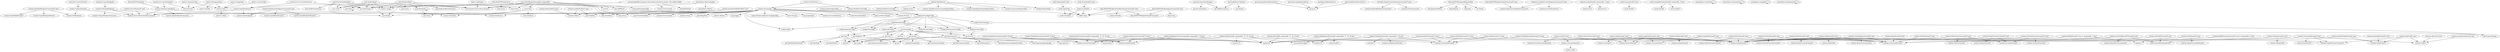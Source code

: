 digraph {
"api.DataConnector" -> { "api.string" "api.DataConnectorImplementation" "api.int" "api.ProgrammingLanguage" "api.DataConnectorType" };
"api.Endpoint" -> { "api.int" "api.DataFormat" "api.string" "api.bool" };
"api.Link" -> { "api.CallSemantics" "api.CommunicationProtocol" "api.bool" "api.string" "api.int" };
"api.Service" -> { "api.LogLevel" "api.ProgrammingLanguage" "api.CallSemantics" };
"api.Stream" -> { "api.bool" "api.TransformationType" "api.int" "api.JoinStorageType" "api.JoinType" "api.string" };
"api.StreamApp" -> { "api.Endpoint" "api.Link" "api.Pool" "api.Service" "api.ProjectSettings" "api.Stream" "api.Type" "api.DataConnector" };
"api.Type" -> { "api.DataType" "api.TypeDefinitionFormat" "api.string" "api.bool" };
"api.ServerInterfaceWrapper" -> { "api.ServerInterface" "api.MiddlewareFunc" };
"api.UnescapedCookieParamError" -> { "api.error" };
"api.UnmarshalingParamError" -> { "api.error" };
"api.RequiredHeaderError" -> { "api.error" };
"api.InvalidParamFormatError" -> { "api.error" };
"api.GorillaServerOptions" -> { "mux.Router" "api.MiddlewareFunc" };
"localsink.CustomDataSink" -> { "runtime.OutputDataSink" };
"localsink.CustomEndpoint" -> { "runtime.DataSinkEndpoint" };
"localsink.TypedCustomEndpointConsumer[T any]" -> { "runtime.DataSinkEndpointConsumerT" "localsink.DataConsumerT" };
"http.NetHTTPDataSource" -> { "http.ServeMux" "http.struct" "runtime.InputDataSource" "http.Server" };
"http.NetHTTPEndpoint" -> { "runtime.DataSourceEndpoint" };
"http.netHTTPEndpointRequestData" -> { "http.ResponseWriter" "http.Request" "http.byte" "url.Values" };
"http.NetHTTPEndpointTypedConsumer[T any]" -> { "runtime.DataSourceEndpointConsumerT" };
"http.NetHTTPEndpointJsonConsumer[T any]" -> { "http.NetHTTPEndpointTypedConsumerT" "reflect.Type" "http.string" };
"http.NetHTTPEndpointGorillaSchemaConsumer[T any]" -> { "http.NetHTTPEndpointTypedConsumerT" "reflect.Type" "schema.Decoder" };
"localsource.CustomDataSource" -> { "runtime.InputDataSource" "sync.WaitGroup" };
"localsource.CustomEndpoint" -> { "runtime.DataSourceEndpoint" "time.Duration" };
"localsource.TypedCustomEndpointConsumer[T any]" -> { "localsource.DataProducerT" "runtime.DataSourceEndpointConsumerT" };
"runtime.AppSinkStream[T any]" -> { "runtime.ServiceStreamT" "runtime.ConsumerFuncT" "runtime.TypedStreamT" };
"runtime.collector[T any]" -> { "runtime.CallerT" };
"runtime.parallelsCollector[T any]" -> { "runtime.CallerT" };
"config.StreamConfig" -> { "api.Stream" };
"config.ServiceConfig" -> { "api.Service" };
"config.LinkConfig" -> { "api.Link" };
"config.DataConnectorConfig" -> { "api.DataConnector" };
"config.EndpointConfig" -> { "api.Endpoint" };
"config.ProjectSettings" -> { "api.ProjectSettings" };
"config.RuntimeConfig" -> { "config.LinkId" "config.LinkConfig" "config.DataConnectorConfig" "config.EndpointConfig" "config.PoolConfig" "config.StreamConfig" "config.ServiceConfig" };
"config.ServiceAppConfig" -> { "config.EndpointConfig" "config.PoolConfig" "config.ProjectSettings" "config.RuntimeConfig" "config.StreamConfig" "config.ServiceConfig" "config.LinkConfig" "config.DataConnectorConfig" };
"runtime.OutputDataSink" -> { "runtime.ServiceExecutionEnvironment" "runtime.SinkEndpoint" };
"runtime.DataSinkEndpoint" -> { "runtime.DataSink" "runtime.OutputEndpointConsumer" "runtime.ServiceExecutionEnvironment" };
"runtime.DataSinkEndpointConsumer[T any]" -> { "runtime.TypedSinkStreamT" "runtime.TypedEndpointWriterT" "runtime.SinkEndpoint" };
"runtime.InputDataSource" -> { "runtime.InputEndpoint" "runtime.ServiceExecutionEnvironment" };
"runtime.DataSourceEndpoint" -> { "runtime.InputEndpointConsumer" "runtime.ServiceExecutionEnvironment" "runtime.DataSource" };
"runtime.DataSourceEndpointConsumer[T any]" -> { "runtime.TypedInputStreamT" "runtime.InputEndpoint" "runtime.TypedEndpointReaderT" };
"datastruct.KeyValue[K comparable, V any]" -> { "datastruct.K" "datastruct.V" };
"runtime.DelayFunctionContext[T any]" -> { "runtime.StreamFunctionT" "runtime.TypedStreamT" "runtime.DelayFunctionT" };
"runtime.DelayStream[T any]" -> { "runtime.TypedStreamT" "runtime.DelayFunctionContextT" "runtime.ConsumedStreamT" };
"metrics.Opts" -> { "metrics.Labels" };
"metrics.CounterOpts" -> { "metrics.Opts" };
"metrics.SummaryOpts" -> { "metrics.Opts" "time.Duration" };
"metrics.GaugeOpts" -> { "metrics.Opts" };
"metrics.HistogramOpts" -> { "metrics.Opts" "metrics.float64" "time.Duration" };
"runtime.FilterFunctionContext[T any]" -> { "runtime.TypedStreamT" "runtime.FilterFunctionT" "runtime.StreamFunctionT" };
"runtime.FilterStream[T any]" -> { "runtime.ConsumedStreamT" "runtime.TypedStreamT" "runtime.FilterFunctionContextT" };
"runtime.FlatMapFunctionContext[T, R any]" -> { "runtime.StreamFunctionR" "runtime.TypedStreamR" "runtime.R" };
"runtime.FlatMapStream[T, R any]" -> { "runtime.ConsumedStreamR" "runtime.TypedStreamT" "runtime.R" };
"runtime.FlatMapIterableStream[T, R any]" -> { "runtime.ConsumedStreamR" "runtime.TypedStreamT" };
"runtime.ForEachFunctionContext[T any]" -> { "runtime.StreamFunctionT" "runtime.TypedStreamT" "runtime.ForEachFunctionT" };
"runtime.ForEachStream[T any]" -> { "runtime.ConsumedStreamT" "runtime.TypedStreamT" "runtime.ForEachFunctionContextT" };
"runtime.InputStream[T any]" -> { "runtime.ConsumedStreamT" };
"runtime.JoinFunctionContext[K comparable, T1, T2, R any]" -> { "runtime.StreamFunctionR" "runtime.TypedStreamR" "runtime.R" };
"runtime.JoinLink[K comparable, T1, T2, R any]" -> { "runtime.R" "runtime.T2" };
"runtime.JoinStream[K comparable, T1, T2, R any]" -> { "runtime.ConsumedStreamR" "runtime.R" "runtime.T1" "store.JoinStorageK" "api.JoinType" };
"runtime.joinStorageConfig" -> { "runtime.Stream" };
"runtime.KeyByFunctionContext[T any, K comparable, V any]" -> { "runtime.V" };
"runtime.KeyByStream[T any, K comparable, V any]" -> { "runtime.V" "runtime.TypedStreamT" };
"runtime.LinkStream[T any]" -> { "runtime.ConsumedStreamT" "runtime.TypedConsumedStreamT" };
"logrus.LogEngine" -> { "environment.ServiceEnvironment" };
"runtime.MapFunctionContext[T, R any]" -> { "runtime.StreamFunctionR" "runtime.TypedStreamR" "runtime.R" };
"runtime.MapStream[T, R any]" -> { "runtime.ConsumedStreamR" "runtime.TypedStreamT" "runtime.R" };
"runtime.MergeStream[T any]" -> { "runtime.ConsumedStreamT" "runtime.MergeLinkT" };
"runtime.MergeLink[T any]" -> { "runtime.MergeStreamT" "runtime.TypedStreamT" };
"runtime.MultiJoinFunctionContext[K comparable, T, R any]" -> { "runtime.StreamFunctionR" "runtime.TypedStreamR" "runtime.R" };
"runtime.MultiJoinLinkStream[K comparable, T1, T2, R any]" -> { "runtime.R" "serde.SerdeT2" "runtime.T2" };
"runtime.MultiJoinStream[K comparable, T, R any]" -> { "runtime.R" "runtime.multiJoinLinkStream" "runtime.T" "store.JoinStorageK" "runtime.ConsumedStreamR" };
"runtime.ParallelsFunctionContext[T, R any]" -> { "runtime.StreamFunctionR" "runtime.TypedStreamR" "runtime.R" };
"runtime.ParallelsStream[T, R any]" -> { "runtime.ConsumedStreamR" "runtime.TypedStreamT" "runtime.R" };
"pool.DelayTask" -> { "time.Time" "pool.DelayTask" };
"pool.DelayPoolImpl" -> { "metrics.Gauge" "pool.DelayTask" "pool.DelayTaskPriorityQueue" "sync.WaitGroup" "sync.Mutex" "pool.struct" "sync.Cond" "time.Timer" "environment.ServiceEnvironment" };
"pool.PriorityTaskPoolImpl" -> { "sync.Cond" "environment.ServiceEnvironment" "sync.Mutex" "pool.TaskPriorityQueue" "metrics.Gauge" "sync.WaitGroup" };
"pool.Task" -> { "pool.Task" };
"pool.TaskPoolImpl" -> { "pool.Task" "sync.Mutex" "metrics.Gauge" "sync.WaitGroup" "sync.Cond" "environment.ServiceEnvironment" };
"serviceLoader[Environment ServiceExecutionEnvironment, Cfg config.Config]" -> { "fsnotify.Watcher" "sync.WaitGroup" "runtime.Environment" };
"runtime.consumeStatistics" -> { "atomic.Int64" };
"runtime.caller[T any]" -> { "runtime.consumeStatistics" "runtime.ServiceExecutionRuntime" "runtime.TypedStreamT" "runtime.TypedStreamConsumerT" };
"runtime.directCaller[T any]" -> { "runtime.callerT" };
"runtime.taskPoolCaller[T any]" -> { "runtime.callerT" "pool.TaskPool" };
"runtime.priorityTaskPoolCaller[T any]" -> { "runtime.callerT" "pool.PriorityTaskPool" };
"runtime.ServiceStream[T any]" -> { "runtime.ServiceExecutionEnvironment" };
"runtime.ConsumedStream[T any]" -> { "runtime.ServiceStreamT" "runtime.CallerT" "serde.StreamSerdeT" "runtime.TypedStreamConsumerT" };
"runtime.StreamFunction[T any]" -> { "runtime.ServiceStreamT" };
"serde.streamSerde[T any]" -> { "serde.SerdeT" };
"serde.streamKeyValueSerde[K comparable, V any]" -> { "serde.SerdeK" "serde.SerdeV" };
"serde.arraySerde" -> { "reflect.Type" "serde.Serializer" };
"serde.ArraySerde[T any]" -> { "serde.arraySerde" };
"serde.mapSerde" -> { "reflect.Type" "serde.Serializer" };
"serde.MapSerde[T any]" -> { "serde.mapSerde" };
"runtime.MockServiceConfig" -> { "config.ServiceAppConfig" };
"runtime.MockService" -> { "runtime.MockServiceConfig" "runtime.ServiceApp" };
"runtime.ServiceApp" -> { "atomic.Pointerconfig.ServiceAppConfig" "runtime.ServiceExecutionEnvironment" "config.LinkId" "http.ServeMux" "metrics.Metrics" "store.Storage" "pool.TaskPool" "log.LogsEngine" "runtime.DataSource" "runtime.DataSink" "reflect.Type" "log.Logger" "runtime.ConsumeStatistics" "pool.PriorityTaskPool" "runtime.Stream" "serde.StreamSerializer" "metrics.MetricsEngine" "runtime.ServiceLoader" "http.Server" "runtime.struct" "pool.DelayPool" };
"runtime.SinkStream[T any]" -> { "runtime.ServiceStreamT" "runtime.TypedStreamT" "runtime.ConsumerT" };
"runtime.SplitLink[T any]" -> { "runtime.SplitStreamT" "runtime.CallerT" "runtime.TypedStreamConsumerT" };
"runtime.SplitStream[T any]" -> { "runtime.ConsumedStreamT" "runtime.SplitLinkT" "runtime.TypedStreamT" };
"runtime.InputSplitStream[T any]" -> { "runtime.SplitStreamT" };
"runtime.InputKVSplitStream[T any]" -> { "runtime.SplitStreamT" "serde.StreamKeyValueSerdeT" };
"store.Item" -> { "store.interface" "sync.Mutex" "time.Time" };
"store.HashMapJoinStorage[K comparable]" -> { "store.K" "store.Item" "sync.RWMutex" "time.Timer" "store.JoinStorageConfig" "metrics.Gauge" "environment.ServiceEnvironment" };
"runtime.InStubStream[T any]" -> { "runtime.ConsumedStreamT" };
"runtime.InStubKVStream[T any]" -> { "runtime.ConsumedStreamT" "serde.StreamKeyValueSerdeT" };
"runtime.OutStubStream[T any]" -> { "runtime.ConsumerFuncT" "runtime.TypedStreamT" "runtime.ConsumedStreamT" };
"runtime.OutStubBinaryStream[T any]" -> { "runtime.ConsumedStreamT" "runtime.TypedStreamT" "runtime.BinaryConsumerFunc" };
"runtime.OutStubBinaryKVStream[T any]" -> { "runtime.ConsumedStreamT" "runtime.TypedStreamT" "serde.StreamKeyValueSerdeT" "runtime.BinaryKVConsumerFunc" };
"prometheus.CounterVec" -> { "prometheus.CounterVec" };
"prometheus.SummaryVec" -> { "prometheus.SummaryVec" };
"prometheus.GaugeVec" -> { "prometheus.GaugeVec" };
"prometheus.HistogramVec" -> { "prometheus.HistogramVec" };
"prometheus.MetricsEngine" -> { "environment.ServiceEnvironment" "prometheus.Metrics" };
"nethttp.MockServiceConfig" -> { "config.ServiceAppConfig" };
"nethttp.MockService" -> { "nethttp.MockServiceConfig" "nethttp.struct" "runtime.TypedStreamConsumerRequestData" "runtime.TypedInputStreamRequestData" "runtime.ConsumerRequestData" "nethttp.RequestData" "runtime.ServiceApp" };
}